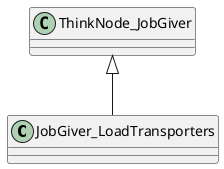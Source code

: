 @startuml
class JobGiver_LoadTransporters {
}
ThinkNode_JobGiver <|-- JobGiver_LoadTransporters
@enduml
